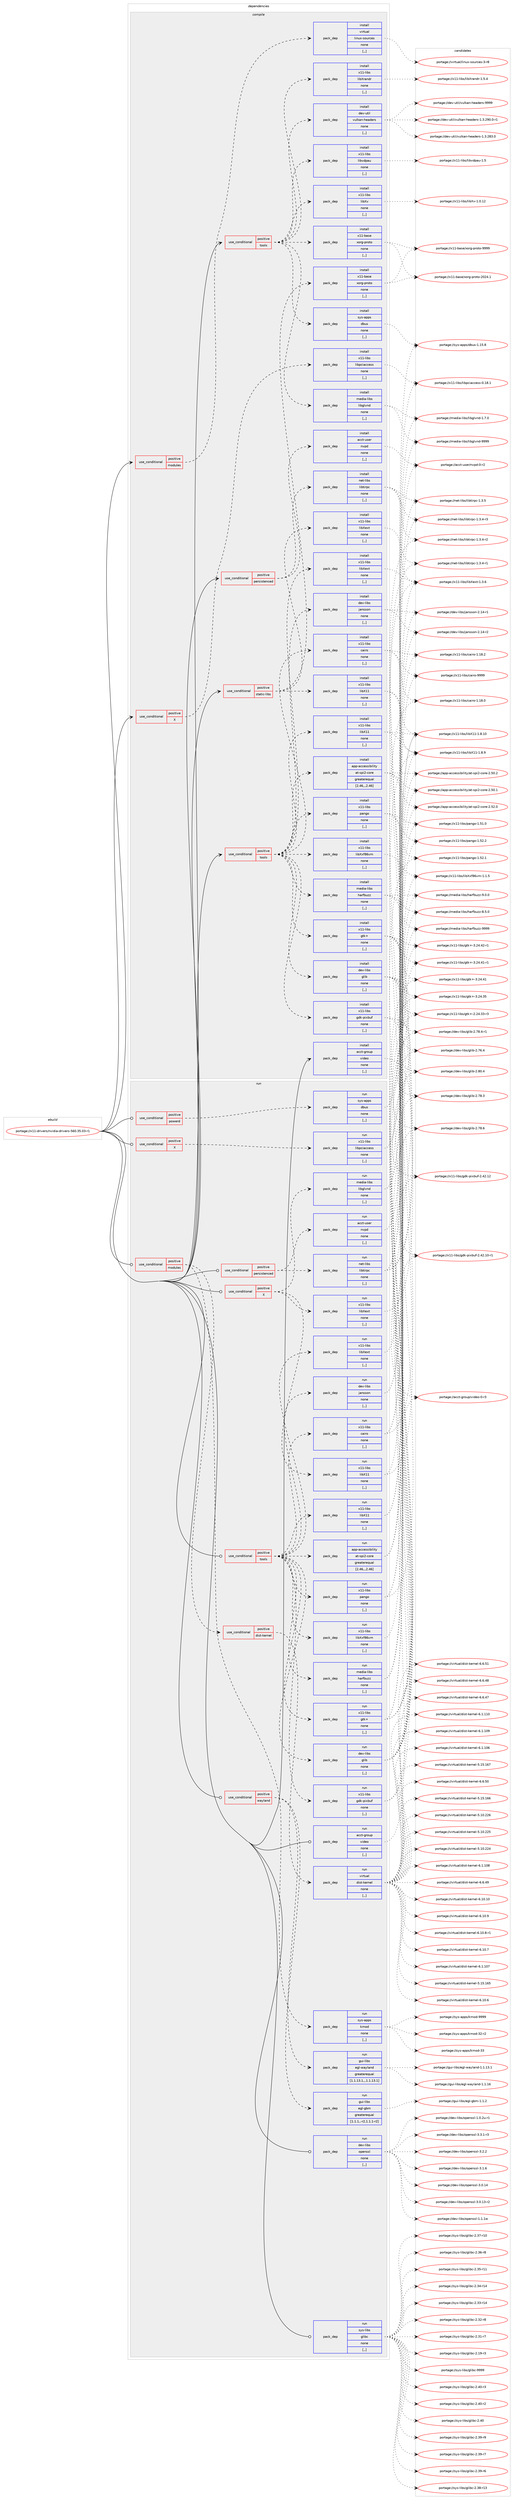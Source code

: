 digraph prolog {

# *************
# Graph options
# *************

newrank=true;
concentrate=true;
compound=true;
graph [rankdir=LR,fontname=Helvetica,fontsize=10,ranksep=1.5];#, ranksep=2.5, nodesep=0.2];
edge  [arrowhead=vee];
node  [fontname=Helvetica,fontsize=10];

# **********
# The ebuild
# **********

subgraph cluster_leftcol {
color=gray;
label=<<i>ebuild</i>>;
id [label="portage://x11-drivers/nvidia-drivers-560.35.03-r1", color=red, width=4, href="../x11-drivers/nvidia-drivers-560.35.03-r1.svg"];
}

# ****************
# The dependencies
# ****************

subgraph cluster_midcol {
color=gray;
label=<<i>dependencies</i>>;
subgraph cluster_compile {
fillcolor="#eeeeee";
style=filled;
label=<<i>compile</i>>;
subgraph cond255991 {
dependency968196 [label=<<TABLE BORDER="0" CELLBORDER="1" CELLSPACING="0" CELLPADDING="4"><TR><TD ROWSPAN="3" CELLPADDING="10">use_conditional</TD></TR><TR><TD>positive</TD></TR><TR><TD>X</TD></TR></TABLE>>, shape=none, color=red];
subgraph pack705086 {
dependency968197 [label=<<TABLE BORDER="0" CELLBORDER="1" CELLSPACING="0" CELLPADDING="4" WIDTH="220"><TR><TD ROWSPAN="6" CELLPADDING="30">pack_dep</TD></TR><TR><TD WIDTH="110">install</TD></TR><TR><TD>x11-libs</TD></TR><TR><TD>libpciaccess</TD></TR><TR><TD>none</TD></TR><TR><TD>[,,]</TD></TR></TABLE>>, shape=none, color=blue];
}
dependency968196:e -> dependency968197:w [weight=20,style="dashed",arrowhead="vee"];
}
id:e -> dependency968196:w [weight=20,style="solid",arrowhead="vee"];
subgraph cond255992 {
dependency968198 [label=<<TABLE BORDER="0" CELLBORDER="1" CELLSPACING="0" CELLPADDING="4"><TR><TD ROWSPAN="3" CELLPADDING="10">use_conditional</TD></TR><TR><TD>positive</TD></TR><TR><TD>modules</TD></TR></TABLE>>, shape=none, color=red];
subgraph pack705087 {
dependency968199 [label=<<TABLE BORDER="0" CELLBORDER="1" CELLSPACING="0" CELLPADDING="4" WIDTH="220"><TR><TD ROWSPAN="6" CELLPADDING="30">pack_dep</TD></TR><TR><TD WIDTH="110">install</TD></TR><TR><TD>virtual</TD></TR><TR><TD>linux-sources</TD></TR><TR><TD>none</TD></TR><TR><TD>[,,]</TD></TR></TABLE>>, shape=none, color=blue];
}
dependency968198:e -> dependency968199:w [weight=20,style="dashed",arrowhead="vee"];
}
id:e -> dependency968198:w [weight=20,style="solid",arrowhead="vee"];
subgraph cond255993 {
dependency968200 [label=<<TABLE BORDER="0" CELLBORDER="1" CELLSPACING="0" CELLPADDING="4"><TR><TD ROWSPAN="3" CELLPADDING="10">use_conditional</TD></TR><TR><TD>positive</TD></TR><TR><TD>persistenced</TD></TR></TABLE>>, shape=none, color=red];
subgraph pack705088 {
dependency968201 [label=<<TABLE BORDER="0" CELLBORDER="1" CELLSPACING="0" CELLPADDING="4" WIDTH="220"><TR><TD ROWSPAN="6" CELLPADDING="30">pack_dep</TD></TR><TR><TD WIDTH="110">install</TD></TR><TR><TD>acct-user</TD></TR><TR><TD>nvpd</TD></TR><TR><TD>none</TD></TR><TR><TD>[,,]</TD></TR></TABLE>>, shape=none, color=blue];
}
dependency968200:e -> dependency968201:w [weight=20,style="dashed",arrowhead="vee"];
subgraph pack705089 {
dependency968202 [label=<<TABLE BORDER="0" CELLBORDER="1" CELLSPACING="0" CELLPADDING="4" WIDTH="220"><TR><TD ROWSPAN="6" CELLPADDING="30">pack_dep</TD></TR><TR><TD WIDTH="110">install</TD></TR><TR><TD>net-libs</TD></TR><TR><TD>libtirpc</TD></TR><TR><TD>none</TD></TR><TR><TD>[,,]</TD></TR></TABLE>>, shape=none, color=blue];
}
dependency968200:e -> dependency968202:w [weight=20,style="dashed",arrowhead="vee"];
}
id:e -> dependency968200:w [weight=20,style="solid",arrowhead="vee"];
subgraph cond255994 {
dependency968203 [label=<<TABLE BORDER="0" CELLBORDER="1" CELLSPACING="0" CELLPADDING="4"><TR><TD ROWSPAN="3" CELLPADDING="10">use_conditional</TD></TR><TR><TD>positive</TD></TR><TR><TD>static-libs</TD></TR></TABLE>>, shape=none, color=red];
subgraph pack705090 {
dependency968204 [label=<<TABLE BORDER="0" CELLBORDER="1" CELLSPACING="0" CELLPADDING="4" WIDTH="220"><TR><TD ROWSPAN="6" CELLPADDING="30">pack_dep</TD></TR><TR><TD WIDTH="110">install</TD></TR><TR><TD>x11-base</TD></TR><TR><TD>xorg-proto</TD></TR><TR><TD>none</TD></TR><TR><TD>[,,]</TD></TR></TABLE>>, shape=none, color=blue];
}
dependency968203:e -> dependency968204:w [weight=20,style="dashed",arrowhead="vee"];
subgraph pack705091 {
dependency968205 [label=<<TABLE BORDER="0" CELLBORDER="1" CELLSPACING="0" CELLPADDING="4" WIDTH="220"><TR><TD ROWSPAN="6" CELLPADDING="30">pack_dep</TD></TR><TR><TD WIDTH="110">install</TD></TR><TR><TD>x11-libs</TD></TR><TR><TD>libX11</TD></TR><TR><TD>none</TD></TR><TR><TD>[,,]</TD></TR></TABLE>>, shape=none, color=blue];
}
dependency968203:e -> dependency968205:w [weight=20,style="dashed",arrowhead="vee"];
subgraph pack705092 {
dependency968206 [label=<<TABLE BORDER="0" CELLBORDER="1" CELLSPACING="0" CELLPADDING="4" WIDTH="220"><TR><TD ROWSPAN="6" CELLPADDING="30">pack_dep</TD></TR><TR><TD WIDTH="110">install</TD></TR><TR><TD>x11-libs</TD></TR><TR><TD>libXext</TD></TR><TR><TD>none</TD></TR><TR><TD>[,,]</TD></TR></TABLE>>, shape=none, color=blue];
}
dependency968203:e -> dependency968206:w [weight=20,style="dashed",arrowhead="vee"];
}
id:e -> dependency968203:w [weight=20,style="solid",arrowhead="vee"];
subgraph cond255995 {
dependency968207 [label=<<TABLE BORDER="0" CELLBORDER="1" CELLSPACING="0" CELLPADDING="4"><TR><TD ROWSPAN="3" CELLPADDING="10">use_conditional</TD></TR><TR><TD>positive</TD></TR><TR><TD>tools</TD></TR></TABLE>>, shape=none, color=red];
subgraph pack705093 {
dependency968208 [label=<<TABLE BORDER="0" CELLBORDER="1" CELLSPACING="0" CELLPADDING="4" WIDTH="220"><TR><TD ROWSPAN="6" CELLPADDING="30">pack_dep</TD></TR><TR><TD WIDTH="110">install</TD></TR><TR><TD>app-accessibility</TD></TR><TR><TD>at-spi2-core</TD></TR><TR><TD>greaterequal</TD></TR><TR><TD>[2.46,,,2.46]</TD></TR></TABLE>>, shape=none, color=blue];
}
dependency968207:e -> dependency968208:w [weight=20,style="dashed",arrowhead="vee"];
subgraph pack705094 {
dependency968209 [label=<<TABLE BORDER="0" CELLBORDER="1" CELLSPACING="0" CELLPADDING="4" WIDTH="220"><TR><TD ROWSPAN="6" CELLPADDING="30">pack_dep</TD></TR><TR><TD WIDTH="110">install</TD></TR><TR><TD>dev-libs</TD></TR><TR><TD>glib</TD></TR><TR><TD>none</TD></TR><TR><TD>[,,]</TD></TR></TABLE>>, shape=none, color=blue];
}
dependency968207:e -> dependency968209:w [weight=20,style="dashed",arrowhead="vee"];
subgraph pack705095 {
dependency968210 [label=<<TABLE BORDER="0" CELLBORDER="1" CELLSPACING="0" CELLPADDING="4" WIDTH="220"><TR><TD ROWSPAN="6" CELLPADDING="30">pack_dep</TD></TR><TR><TD WIDTH="110">install</TD></TR><TR><TD>dev-libs</TD></TR><TR><TD>jansson</TD></TR><TR><TD>none</TD></TR><TR><TD>[,,]</TD></TR></TABLE>>, shape=none, color=blue];
}
dependency968207:e -> dependency968210:w [weight=20,style="dashed",arrowhead="vee"];
subgraph pack705096 {
dependency968211 [label=<<TABLE BORDER="0" CELLBORDER="1" CELLSPACING="0" CELLPADDING="4" WIDTH="220"><TR><TD ROWSPAN="6" CELLPADDING="30">pack_dep</TD></TR><TR><TD WIDTH="110">install</TD></TR><TR><TD>media-libs</TD></TR><TR><TD>harfbuzz</TD></TR><TR><TD>none</TD></TR><TR><TD>[,,]</TD></TR></TABLE>>, shape=none, color=blue];
}
dependency968207:e -> dependency968211:w [weight=20,style="dashed",arrowhead="vee"];
subgraph pack705097 {
dependency968212 [label=<<TABLE BORDER="0" CELLBORDER="1" CELLSPACING="0" CELLPADDING="4" WIDTH="220"><TR><TD ROWSPAN="6" CELLPADDING="30">pack_dep</TD></TR><TR><TD WIDTH="110">install</TD></TR><TR><TD>x11-libs</TD></TR><TR><TD>cairo</TD></TR><TR><TD>none</TD></TR><TR><TD>[,,]</TD></TR></TABLE>>, shape=none, color=blue];
}
dependency968207:e -> dependency968212:w [weight=20,style="dashed",arrowhead="vee"];
subgraph pack705098 {
dependency968213 [label=<<TABLE BORDER="0" CELLBORDER="1" CELLSPACING="0" CELLPADDING="4" WIDTH="220"><TR><TD ROWSPAN="6" CELLPADDING="30">pack_dep</TD></TR><TR><TD WIDTH="110">install</TD></TR><TR><TD>x11-libs</TD></TR><TR><TD>gdk-pixbuf</TD></TR><TR><TD>none</TD></TR><TR><TD>[,,]</TD></TR></TABLE>>, shape=none, color=blue];
}
dependency968207:e -> dependency968213:w [weight=20,style="dashed",arrowhead="vee"];
subgraph pack705099 {
dependency968214 [label=<<TABLE BORDER="0" CELLBORDER="1" CELLSPACING="0" CELLPADDING="4" WIDTH="220"><TR><TD ROWSPAN="6" CELLPADDING="30">pack_dep</TD></TR><TR><TD WIDTH="110">install</TD></TR><TR><TD>x11-libs</TD></TR><TR><TD>gtk+</TD></TR><TR><TD>none</TD></TR><TR><TD>[,,]</TD></TR></TABLE>>, shape=none, color=blue];
}
dependency968207:e -> dependency968214:w [weight=20,style="dashed",arrowhead="vee"];
subgraph pack705100 {
dependency968215 [label=<<TABLE BORDER="0" CELLBORDER="1" CELLSPACING="0" CELLPADDING="4" WIDTH="220"><TR><TD ROWSPAN="6" CELLPADDING="30">pack_dep</TD></TR><TR><TD WIDTH="110">install</TD></TR><TR><TD>x11-libs</TD></TR><TR><TD>libX11</TD></TR><TR><TD>none</TD></TR><TR><TD>[,,]</TD></TR></TABLE>>, shape=none, color=blue];
}
dependency968207:e -> dependency968215:w [weight=20,style="dashed",arrowhead="vee"];
subgraph pack705101 {
dependency968216 [label=<<TABLE BORDER="0" CELLBORDER="1" CELLSPACING="0" CELLPADDING="4" WIDTH="220"><TR><TD ROWSPAN="6" CELLPADDING="30">pack_dep</TD></TR><TR><TD WIDTH="110">install</TD></TR><TR><TD>x11-libs</TD></TR><TR><TD>libXext</TD></TR><TR><TD>none</TD></TR><TR><TD>[,,]</TD></TR></TABLE>>, shape=none, color=blue];
}
dependency968207:e -> dependency968216:w [weight=20,style="dashed",arrowhead="vee"];
subgraph pack705102 {
dependency968217 [label=<<TABLE BORDER="0" CELLBORDER="1" CELLSPACING="0" CELLPADDING="4" WIDTH="220"><TR><TD ROWSPAN="6" CELLPADDING="30">pack_dep</TD></TR><TR><TD WIDTH="110">install</TD></TR><TR><TD>x11-libs</TD></TR><TR><TD>libXxf86vm</TD></TR><TR><TD>none</TD></TR><TR><TD>[,,]</TD></TR></TABLE>>, shape=none, color=blue];
}
dependency968207:e -> dependency968217:w [weight=20,style="dashed",arrowhead="vee"];
subgraph pack705103 {
dependency968218 [label=<<TABLE BORDER="0" CELLBORDER="1" CELLSPACING="0" CELLPADDING="4" WIDTH="220"><TR><TD ROWSPAN="6" CELLPADDING="30">pack_dep</TD></TR><TR><TD WIDTH="110">install</TD></TR><TR><TD>x11-libs</TD></TR><TR><TD>pango</TD></TR><TR><TD>none</TD></TR><TR><TD>[,,]</TD></TR></TABLE>>, shape=none, color=blue];
}
dependency968207:e -> dependency968218:w [weight=20,style="dashed",arrowhead="vee"];
}
id:e -> dependency968207:w [weight=20,style="solid",arrowhead="vee"];
subgraph cond255996 {
dependency968219 [label=<<TABLE BORDER="0" CELLBORDER="1" CELLSPACING="0" CELLPADDING="4"><TR><TD ROWSPAN="3" CELLPADDING="10">use_conditional</TD></TR><TR><TD>positive</TD></TR><TR><TD>tools</TD></TR></TABLE>>, shape=none, color=red];
subgraph pack705104 {
dependency968220 [label=<<TABLE BORDER="0" CELLBORDER="1" CELLSPACING="0" CELLPADDING="4" WIDTH="220"><TR><TD ROWSPAN="6" CELLPADDING="30">pack_dep</TD></TR><TR><TD WIDTH="110">install</TD></TR><TR><TD>dev-util</TD></TR><TR><TD>vulkan-headers</TD></TR><TR><TD>none</TD></TR><TR><TD>[,,]</TD></TR></TABLE>>, shape=none, color=blue];
}
dependency968219:e -> dependency968220:w [weight=20,style="dashed",arrowhead="vee"];
subgraph pack705105 {
dependency968221 [label=<<TABLE BORDER="0" CELLBORDER="1" CELLSPACING="0" CELLPADDING="4" WIDTH="220"><TR><TD ROWSPAN="6" CELLPADDING="30">pack_dep</TD></TR><TR><TD WIDTH="110">install</TD></TR><TR><TD>media-libs</TD></TR><TR><TD>libglvnd</TD></TR><TR><TD>none</TD></TR><TR><TD>[,,]</TD></TR></TABLE>>, shape=none, color=blue];
}
dependency968219:e -> dependency968221:w [weight=20,style="dashed",arrowhead="vee"];
subgraph pack705106 {
dependency968222 [label=<<TABLE BORDER="0" CELLBORDER="1" CELLSPACING="0" CELLPADDING="4" WIDTH="220"><TR><TD ROWSPAN="6" CELLPADDING="30">pack_dep</TD></TR><TR><TD WIDTH="110">install</TD></TR><TR><TD>sys-apps</TD></TR><TR><TD>dbus</TD></TR><TR><TD>none</TD></TR><TR><TD>[,,]</TD></TR></TABLE>>, shape=none, color=blue];
}
dependency968219:e -> dependency968222:w [weight=20,style="dashed",arrowhead="vee"];
subgraph pack705107 {
dependency968223 [label=<<TABLE BORDER="0" CELLBORDER="1" CELLSPACING="0" CELLPADDING="4" WIDTH="220"><TR><TD ROWSPAN="6" CELLPADDING="30">pack_dep</TD></TR><TR><TD WIDTH="110">install</TD></TR><TR><TD>x11-base</TD></TR><TR><TD>xorg-proto</TD></TR><TR><TD>none</TD></TR><TR><TD>[,,]</TD></TR></TABLE>>, shape=none, color=blue];
}
dependency968219:e -> dependency968223:w [weight=20,style="dashed",arrowhead="vee"];
subgraph pack705108 {
dependency968224 [label=<<TABLE BORDER="0" CELLBORDER="1" CELLSPACING="0" CELLPADDING="4" WIDTH="220"><TR><TD ROWSPAN="6" CELLPADDING="30">pack_dep</TD></TR><TR><TD WIDTH="110">install</TD></TR><TR><TD>x11-libs</TD></TR><TR><TD>libXrandr</TD></TR><TR><TD>none</TD></TR><TR><TD>[,,]</TD></TR></TABLE>>, shape=none, color=blue];
}
dependency968219:e -> dependency968224:w [weight=20,style="dashed",arrowhead="vee"];
subgraph pack705109 {
dependency968225 [label=<<TABLE BORDER="0" CELLBORDER="1" CELLSPACING="0" CELLPADDING="4" WIDTH="220"><TR><TD ROWSPAN="6" CELLPADDING="30">pack_dep</TD></TR><TR><TD WIDTH="110">install</TD></TR><TR><TD>x11-libs</TD></TR><TR><TD>libXv</TD></TR><TR><TD>none</TD></TR><TR><TD>[,,]</TD></TR></TABLE>>, shape=none, color=blue];
}
dependency968219:e -> dependency968225:w [weight=20,style="dashed",arrowhead="vee"];
subgraph pack705110 {
dependency968226 [label=<<TABLE BORDER="0" CELLBORDER="1" CELLSPACING="0" CELLPADDING="4" WIDTH="220"><TR><TD ROWSPAN="6" CELLPADDING="30">pack_dep</TD></TR><TR><TD WIDTH="110">install</TD></TR><TR><TD>x11-libs</TD></TR><TR><TD>libvdpau</TD></TR><TR><TD>none</TD></TR><TR><TD>[,,]</TD></TR></TABLE>>, shape=none, color=blue];
}
dependency968219:e -> dependency968226:w [weight=20,style="dashed",arrowhead="vee"];
}
id:e -> dependency968219:w [weight=20,style="solid",arrowhead="vee"];
subgraph pack705111 {
dependency968227 [label=<<TABLE BORDER="0" CELLBORDER="1" CELLSPACING="0" CELLPADDING="4" WIDTH="220"><TR><TD ROWSPAN="6" CELLPADDING="30">pack_dep</TD></TR><TR><TD WIDTH="110">install</TD></TR><TR><TD>acct-group</TD></TR><TR><TD>video</TD></TR><TR><TD>none</TD></TR><TR><TD>[,,]</TD></TR></TABLE>>, shape=none, color=blue];
}
id:e -> dependency968227:w [weight=20,style="solid",arrowhead="vee"];
}
subgraph cluster_compileandrun {
fillcolor="#eeeeee";
style=filled;
label=<<i>compile and run</i>>;
}
subgraph cluster_run {
fillcolor="#eeeeee";
style=filled;
label=<<i>run</i>>;
subgraph cond255997 {
dependency968228 [label=<<TABLE BORDER="0" CELLBORDER="1" CELLSPACING="0" CELLPADDING="4"><TR><TD ROWSPAN="3" CELLPADDING="10">use_conditional</TD></TR><TR><TD>positive</TD></TR><TR><TD>X</TD></TR></TABLE>>, shape=none, color=red];
subgraph pack705112 {
dependency968229 [label=<<TABLE BORDER="0" CELLBORDER="1" CELLSPACING="0" CELLPADDING="4" WIDTH="220"><TR><TD ROWSPAN="6" CELLPADDING="30">pack_dep</TD></TR><TR><TD WIDTH="110">run</TD></TR><TR><TD>media-libs</TD></TR><TR><TD>libglvnd</TD></TR><TR><TD>none</TD></TR><TR><TD>[,,]</TD></TR></TABLE>>, shape=none, color=blue];
}
dependency968228:e -> dependency968229:w [weight=20,style="dashed",arrowhead="vee"];
subgraph pack705113 {
dependency968230 [label=<<TABLE BORDER="0" CELLBORDER="1" CELLSPACING="0" CELLPADDING="4" WIDTH="220"><TR><TD ROWSPAN="6" CELLPADDING="30">pack_dep</TD></TR><TR><TD WIDTH="110">run</TD></TR><TR><TD>x11-libs</TD></TR><TR><TD>libX11</TD></TR><TR><TD>none</TD></TR><TR><TD>[,,]</TD></TR></TABLE>>, shape=none, color=blue];
}
dependency968228:e -> dependency968230:w [weight=20,style="dashed",arrowhead="vee"];
subgraph pack705114 {
dependency968231 [label=<<TABLE BORDER="0" CELLBORDER="1" CELLSPACING="0" CELLPADDING="4" WIDTH="220"><TR><TD ROWSPAN="6" CELLPADDING="30">pack_dep</TD></TR><TR><TD WIDTH="110">run</TD></TR><TR><TD>x11-libs</TD></TR><TR><TD>libXext</TD></TR><TR><TD>none</TD></TR><TR><TD>[,,]</TD></TR></TABLE>>, shape=none, color=blue];
}
dependency968228:e -> dependency968231:w [weight=20,style="dashed",arrowhead="vee"];
}
id:e -> dependency968228:w [weight=20,style="solid",arrowhead="odot"];
subgraph cond255998 {
dependency968232 [label=<<TABLE BORDER="0" CELLBORDER="1" CELLSPACING="0" CELLPADDING="4"><TR><TD ROWSPAN="3" CELLPADDING="10">use_conditional</TD></TR><TR><TD>positive</TD></TR><TR><TD>X</TD></TR></TABLE>>, shape=none, color=red];
subgraph pack705115 {
dependency968233 [label=<<TABLE BORDER="0" CELLBORDER="1" CELLSPACING="0" CELLPADDING="4" WIDTH="220"><TR><TD ROWSPAN="6" CELLPADDING="30">pack_dep</TD></TR><TR><TD WIDTH="110">run</TD></TR><TR><TD>x11-libs</TD></TR><TR><TD>libpciaccess</TD></TR><TR><TD>none</TD></TR><TR><TD>[,,]</TD></TR></TABLE>>, shape=none, color=blue];
}
dependency968232:e -> dependency968233:w [weight=20,style="dashed",arrowhead="vee"];
}
id:e -> dependency968232:w [weight=20,style="solid",arrowhead="odot"];
subgraph cond255999 {
dependency968234 [label=<<TABLE BORDER="0" CELLBORDER="1" CELLSPACING="0" CELLPADDING="4"><TR><TD ROWSPAN="3" CELLPADDING="10">use_conditional</TD></TR><TR><TD>positive</TD></TR><TR><TD>modules</TD></TR></TABLE>>, shape=none, color=red];
subgraph pack705116 {
dependency968235 [label=<<TABLE BORDER="0" CELLBORDER="1" CELLSPACING="0" CELLPADDING="4" WIDTH="220"><TR><TD ROWSPAN="6" CELLPADDING="30">pack_dep</TD></TR><TR><TD WIDTH="110">run</TD></TR><TR><TD>sys-apps</TD></TR><TR><TD>kmod</TD></TR><TR><TD>none</TD></TR><TR><TD>[,,]</TD></TR></TABLE>>, shape=none, color=blue];
}
dependency968234:e -> dependency968235:w [weight=20,style="dashed",arrowhead="vee"];
subgraph cond256000 {
dependency968236 [label=<<TABLE BORDER="0" CELLBORDER="1" CELLSPACING="0" CELLPADDING="4"><TR><TD ROWSPAN="3" CELLPADDING="10">use_conditional</TD></TR><TR><TD>positive</TD></TR><TR><TD>dist-kernel</TD></TR></TABLE>>, shape=none, color=red];
subgraph pack705117 {
dependency968237 [label=<<TABLE BORDER="0" CELLBORDER="1" CELLSPACING="0" CELLPADDING="4" WIDTH="220"><TR><TD ROWSPAN="6" CELLPADDING="30">pack_dep</TD></TR><TR><TD WIDTH="110">run</TD></TR><TR><TD>virtual</TD></TR><TR><TD>dist-kernel</TD></TR><TR><TD>none</TD></TR><TR><TD>[,,]</TD></TR></TABLE>>, shape=none, color=blue];
}
dependency968236:e -> dependency968237:w [weight=20,style="dashed",arrowhead="vee"];
}
dependency968234:e -> dependency968236:w [weight=20,style="dashed",arrowhead="vee"];
}
id:e -> dependency968234:w [weight=20,style="solid",arrowhead="odot"];
subgraph cond256001 {
dependency968238 [label=<<TABLE BORDER="0" CELLBORDER="1" CELLSPACING="0" CELLPADDING="4"><TR><TD ROWSPAN="3" CELLPADDING="10">use_conditional</TD></TR><TR><TD>positive</TD></TR><TR><TD>persistenced</TD></TR></TABLE>>, shape=none, color=red];
subgraph pack705118 {
dependency968239 [label=<<TABLE BORDER="0" CELLBORDER="1" CELLSPACING="0" CELLPADDING="4" WIDTH="220"><TR><TD ROWSPAN="6" CELLPADDING="30">pack_dep</TD></TR><TR><TD WIDTH="110">run</TD></TR><TR><TD>acct-user</TD></TR><TR><TD>nvpd</TD></TR><TR><TD>none</TD></TR><TR><TD>[,,]</TD></TR></TABLE>>, shape=none, color=blue];
}
dependency968238:e -> dependency968239:w [weight=20,style="dashed",arrowhead="vee"];
subgraph pack705119 {
dependency968240 [label=<<TABLE BORDER="0" CELLBORDER="1" CELLSPACING="0" CELLPADDING="4" WIDTH="220"><TR><TD ROWSPAN="6" CELLPADDING="30">pack_dep</TD></TR><TR><TD WIDTH="110">run</TD></TR><TR><TD>net-libs</TD></TR><TR><TD>libtirpc</TD></TR><TR><TD>none</TD></TR><TR><TD>[,,]</TD></TR></TABLE>>, shape=none, color=blue];
}
dependency968238:e -> dependency968240:w [weight=20,style="dashed",arrowhead="vee"];
}
id:e -> dependency968238:w [weight=20,style="solid",arrowhead="odot"];
subgraph cond256002 {
dependency968241 [label=<<TABLE BORDER="0" CELLBORDER="1" CELLSPACING="0" CELLPADDING="4"><TR><TD ROWSPAN="3" CELLPADDING="10">use_conditional</TD></TR><TR><TD>positive</TD></TR><TR><TD>powerd</TD></TR></TABLE>>, shape=none, color=red];
subgraph pack705120 {
dependency968242 [label=<<TABLE BORDER="0" CELLBORDER="1" CELLSPACING="0" CELLPADDING="4" WIDTH="220"><TR><TD ROWSPAN="6" CELLPADDING="30">pack_dep</TD></TR><TR><TD WIDTH="110">run</TD></TR><TR><TD>sys-apps</TD></TR><TR><TD>dbus</TD></TR><TR><TD>none</TD></TR><TR><TD>[,,]</TD></TR></TABLE>>, shape=none, color=blue];
}
dependency968241:e -> dependency968242:w [weight=20,style="dashed",arrowhead="vee"];
}
id:e -> dependency968241:w [weight=20,style="solid",arrowhead="odot"];
subgraph cond256003 {
dependency968243 [label=<<TABLE BORDER="0" CELLBORDER="1" CELLSPACING="0" CELLPADDING="4"><TR><TD ROWSPAN="3" CELLPADDING="10">use_conditional</TD></TR><TR><TD>positive</TD></TR><TR><TD>tools</TD></TR></TABLE>>, shape=none, color=red];
subgraph pack705121 {
dependency968244 [label=<<TABLE BORDER="0" CELLBORDER="1" CELLSPACING="0" CELLPADDING="4" WIDTH="220"><TR><TD ROWSPAN="6" CELLPADDING="30">pack_dep</TD></TR><TR><TD WIDTH="110">run</TD></TR><TR><TD>app-accessibility</TD></TR><TR><TD>at-spi2-core</TD></TR><TR><TD>greaterequal</TD></TR><TR><TD>[2.46,,,2.46]</TD></TR></TABLE>>, shape=none, color=blue];
}
dependency968243:e -> dependency968244:w [weight=20,style="dashed",arrowhead="vee"];
subgraph pack705122 {
dependency968245 [label=<<TABLE BORDER="0" CELLBORDER="1" CELLSPACING="0" CELLPADDING="4" WIDTH="220"><TR><TD ROWSPAN="6" CELLPADDING="30">pack_dep</TD></TR><TR><TD WIDTH="110">run</TD></TR><TR><TD>dev-libs</TD></TR><TR><TD>glib</TD></TR><TR><TD>none</TD></TR><TR><TD>[,,]</TD></TR></TABLE>>, shape=none, color=blue];
}
dependency968243:e -> dependency968245:w [weight=20,style="dashed",arrowhead="vee"];
subgraph pack705123 {
dependency968246 [label=<<TABLE BORDER="0" CELLBORDER="1" CELLSPACING="0" CELLPADDING="4" WIDTH="220"><TR><TD ROWSPAN="6" CELLPADDING="30">pack_dep</TD></TR><TR><TD WIDTH="110">run</TD></TR><TR><TD>dev-libs</TD></TR><TR><TD>jansson</TD></TR><TR><TD>none</TD></TR><TR><TD>[,,]</TD></TR></TABLE>>, shape=none, color=blue];
}
dependency968243:e -> dependency968246:w [weight=20,style="dashed",arrowhead="vee"];
subgraph pack705124 {
dependency968247 [label=<<TABLE BORDER="0" CELLBORDER="1" CELLSPACING="0" CELLPADDING="4" WIDTH="220"><TR><TD ROWSPAN="6" CELLPADDING="30">pack_dep</TD></TR><TR><TD WIDTH="110">run</TD></TR><TR><TD>media-libs</TD></TR><TR><TD>harfbuzz</TD></TR><TR><TD>none</TD></TR><TR><TD>[,,]</TD></TR></TABLE>>, shape=none, color=blue];
}
dependency968243:e -> dependency968247:w [weight=20,style="dashed",arrowhead="vee"];
subgraph pack705125 {
dependency968248 [label=<<TABLE BORDER="0" CELLBORDER="1" CELLSPACING="0" CELLPADDING="4" WIDTH="220"><TR><TD ROWSPAN="6" CELLPADDING="30">pack_dep</TD></TR><TR><TD WIDTH="110">run</TD></TR><TR><TD>x11-libs</TD></TR><TR><TD>cairo</TD></TR><TR><TD>none</TD></TR><TR><TD>[,,]</TD></TR></TABLE>>, shape=none, color=blue];
}
dependency968243:e -> dependency968248:w [weight=20,style="dashed",arrowhead="vee"];
subgraph pack705126 {
dependency968249 [label=<<TABLE BORDER="0" CELLBORDER="1" CELLSPACING="0" CELLPADDING="4" WIDTH="220"><TR><TD ROWSPAN="6" CELLPADDING="30">pack_dep</TD></TR><TR><TD WIDTH="110">run</TD></TR><TR><TD>x11-libs</TD></TR><TR><TD>gdk-pixbuf</TD></TR><TR><TD>none</TD></TR><TR><TD>[,,]</TD></TR></TABLE>>, shape=none, color=blue];
}
dependency968243:e -> dependency968249:w [weight=20,style="dashed",arrowhead="vee"];
subgraph pack705127 {
dependency968250 [label=<<TABLE BORDER="0" CELLBORDER="1" CELLSPACING="0" CELLPADDING="4" WIDTH="220"><TR><TD ROWSPAN="6" CELLPADDING="30">pack_dep</TD></TR><TR><TD WIDTH="110">run</TD></TR><TR><TD>x11-libs</TD></TR><TR><TD>gtk+</TD></TR><TR><TD>none</TD></TR><TR><TD>[,,]</TD></TR></TABLE>>, shape=none, color=blue];
}
dependency968243:e -> dependency968250:w [weight=20,style="dashed",arrowhead="vee"];
subgraph pack705128 {
dependency968251 [label=<<TABLE BORDER="0" CELLBORDER="1" CELLSPACING="0" CELLPADDING="4" WIDTH="220"><TR><TD ROWSPAN="6" CELLPADDING="30">pack_dep</TD></TR><TR><TD WIDTH="110">run</TD></TR><TR><TD>x11-libs</TD></TR><TR><TD>libX11</TD></TR><TR><TD>none</TD></TR><TR><TD>[,,]</TD></TR></TABLE>>, shape=none, color=blue];
}
dependency968243:e -> dependency968251:w [weight=20,style="dashed",arrowhead="vee"];
subgraph pack705129 {
dependency968252 [label=<<TABLE BORDER="0" CELLBORDER="1" CELLSPACING="0" CELLPADDING="4" WIDTH="220"><TR><TD ROWSPAN="6" CELLPADDING="30">pack_dep</TD></TR><TR><TD WIDTH="110">run</TD></TR><TR><TD>x11-libs</TD></TR><TR><TD>libXext</TD></TR><TR><TD>none</TD></TR><TR><TD>[,,]</TD></TR></TABLE>>, shape=none, color=blue];
}
dependency968243:e -> dependency968252:w [weight=20,style="dashed",arrowhead="vee"];
subgraph pack705130 {
dependency968253 [label=<<TABLE BORDER="0" CELLBORDER="1" CELLSPACING="0" CELLPADDING="4" WIDTH="220"><TR><TD ROWSPAN="6" CELLPADDING="30">pack_dep</TD></TR><TR><TD WIDTH="110">run</TD></TR><TR><TD>x11-libs</TD></TR><TR><TD>libXxf86vm</TD></TR><TR><TD>none</TD></TR><TR><TD>[,,]</TD></TR></TABLE>>, shape=none, color=blue];
}
dependency968243:e -> dependency968253:w [weight=20,style="dashed",arrowhead="vee"];
subgraph pack705131 {
dependency968254 [label=<<TABLE BORDER="0" CELLBORDER="1" CELLSPACING="0" CELLPADDING="4" WIDTH="220"><TR><TD ROWSPAN="6" CELLPADDING="30">pack_dep</TD></TR><TR><TD WIDTH="110">run</TD></TR><TR><TD>x11-libs</TD></TR><TR><TD>pango</TD></TR><TR><TD>none</TD></TR><TR><TD>[,,]</TD></TR></TABLE>>, shape=none, color=blue];
}
dependency968243:e -> dependency968254:w [weight=20,style="dashed",arrowhead="vee"];
}
id:e -> dependency968243:w [weight=20,style="solid",arrowhead="odot"];
subgraph cond256004 {
dependency968255 [label=<<TABLE BORDER="0" CELLBORDER="1" CELLSPACING="0" CELLPADDING="4"><TR><TD ROWSPAN="3" CELLPADDING="10">use_conditional</TD></TR><TR><TD>positive</TD></TR><TR><TD>wayland</TD></TR></TABLE>>, shape=none, color=red];
subgraph pack705132 {
dependency968256 [label=<<TABLE BORDER="0" CELLBORDER="1" CELLSPACING="0" CELLPADDING="4" WIDTH="220"><TR><TD ROWSPAN="6" CELLPADDING="30">pack_dep</TD></TR><TR><TD WIDTH="110">run</TD></TR><TR><TD>gui-libs</TD></TR><TR><TD>egl-gbm</TD></TR><TR><TD>greaterequal</TD></TR><TR><TD>[1.1.1,,-r2,1.1.1-r2]</TD></TR></TABLE>>, shape=none, color=blue];
}
dependency968255:e -> dependency968256:w [weight=20,style="dashed",arrowhead="vee"];
subgraph pack705133 {
dependency968257 [label=<<TABLE BORDER="0" CELLBORDER="1" CELLSPACING="0" CELLPADDING="4" WIDTH="220"><TR><TD ROWSPAN="6" CELLPADDING="30">pack_dep</TD></TR><TR><TD WIDTH="110">run</TD></TR><TR><TD>gui-libs</TD></TR><TR><TD>egl-wayland</TD></TR><TR><TD>greaterequal</TD></TR><TR><TD>[1.1.13.1,,,1.1.13.1]</TD></TR></TABLE>>, shape=none, color=blue];
}
dependency968255:e -> dependency968257:w [weight=20,style="dashed",arrowhead="vee"];
}
id:e -> dependency968255:w [weight=20,style="solid",arrowhead="odot"];
subgraph pack705134 {
dependency968258 [label=<<TABLE BORDER="0" CELLBORDER="1" CELLSPACING="0" CELLPADDING="4" WIDTH="220"><TR><TD ROWSPAN="6" CELLPADDING="30">pack_dep</TD></TR><TR><TD WIDTH="110">run</TD></TR><TR><TD>acct-group</TD></TR><TR><TD>video</TD></TR><TR><TD>none</TD></TR><TR><TD>[,,]</TD></TR></TABLE>>, shape=none, color=blue];
}
id:e -> dependency968258:w [weight=20,style="solid",arrowhead="odot"];
subgraph pack705135 {
dependency968259 [label=<<TABLE BORDER="0" CELLBORDER="1" CELLSPACING="0" CELLPADDING="4" WIDTH="220"><TR><TD ROWSPAN="6" CELLPADDING="30">pack_dep</TD></TR><TR><TD WIDTH="110">run</TD></TR><TR><TD>dev-libs</TD></TR><TR><TD>openssl</TD></TR><TR><TD>none</TD></TR><TR><TD>[,,]</TD></TR></TABLE>>, shape=none, color=blue];
}
id:e -> dependency968259:w [weight=20,style="solid",arrowhead="odot"];
subgraph pack705136 {
dependency968260 [label=<<TABLE BORDER="0" CELLBORDER="1" CELLSPACING="0" CELLPADDING="4" WIDTH="220"><TR><TD ROWSPAN="6" CELLPADDING="30">pack_dep</TD></TR><TR><TD WIDTH="110">run</TD></TR><TR><TD>sys-libs</TD></TR><TR><TD>glibc</TD></TR><TR><TD>none</TD></TR><TR><TD>[,,]</TD></TR></TABLE>>, shape=none, color=blue];
}
id:e -> dependency968260:w [weight=20,style="solid",arrowhead="odot"];
}
}

# **************
# The candidates
# **************

subgraph cluster_choices {
rank=same;
color=gray;
label=<<i>candidates</i>>;

subgraph choice705086 {
color=black;
nodesep=1;
choice1204949451081059811547108105981129910597999910111511545484649564649 [label="portage://x11-libs/libpciaccess-0.18.1", color=red, width=4,href="../x11-libs/libpciaccess-0.18.1.svg"];
dependency968197:e -> choice1204949451081059811547108105981129910597999910111511545484649564649:w [style=dotted,weight="100"];
}
subgraph choice705087 {
color=black;
nodesep=1;
choice1181051141161179710847108105110117120451151111171149910111545514511456 [label="portage://virtual/linux-sources-3-r8", color=red, width=4,href="../virtual/linux-sources-3-r8.svg"];
dependency968199:e -> choice1181051141161179710847108105110117120451151111171149910111545514511456:w [style=dotted,weight="100"];
}
subgraph choice705088 {
color=black;
nodesep=1;
choice979999116451171151011144711011811210045484511450 [label="portage://acct-user/nvpd-0-r2", color=red, width=4,href="../acct-user/nvpd-0-r2.svg"];
dependency968201:e -> choice979999116451171151011144711011811210045484511450:w [style=dotted,weight="100"];
}
subgraph choice705089 {
color=black;
nodesep=1;
choice1101011164510810598115471081059811610511411299454946514653 [label="portage://net-libs/libtirpc-1.3.5", color=red, width=4,href="../net-libs/libtirpc-1.3.5.svg"];
choice11010111645108105981154710810598116105114112994549465146524511451 [label="portage://net-libs/libtirpc-1.3.4-r3", color=red, width=4,href="../net-libs/libtirpc-1.3.4-r3.svg"];
choice11010111645108105981154710810598116105114112994549465146524511450 [label="portage://net-libs/libtirpc-1.3.4-r2", color=red, width=4,href="../net-libs/libtirpc-1.3.4-r2.svg"];
choice11010111645108105981154710810598116105114112994549465146524511449 [label="portage://net-libs/libtirpc-1.3.4-r1", color=red, width=4,href="../net-libs/libtirpc-1.3.4-r1.svg"];
dependency968202:e -> choice1101011164510810598115471081059811610511411299454946514653:w [style=dotted,weight="100"];
dependency968202:e -> choice11010111645108105981154710810598116105114112994549465146524511451:w [style=dotted,weight="100"];
dependency968202:e -> choice11010111645108105981154710810598116105114112994549465146524511450:w [style=dotted,weight="100"];
dependency968202:e -> choice11010111645108105981154710810598116105114112994549465146524511449:w [style=dotted,weight="100"];
}
subgraph choice705090 {
color=black;
nodesep=1;
choice120494945989711510147120111114103451121141111161114557575757 [label="portage://x11-base/xorg-proto-9999", color=red, width=4,href="../x11-base/xorg-proto-9999.svg"];
choice1204949459897115101471201111141034511211411111611145504850524649 [label="portage://x11-base/xorg-proto-2024.1", color=red, width=4,href="../x11-base/xorg-proto-2024.1.svg"];
dependency968204:e -> choice120494945989711510147120111114103451121141111161114557575757:w [style=dotted,weight="100"];
dependency968204:e -> choice1204949459897115101471201111141034511211411111611145504850524649:w [style=dotted,weight="100"];
}
subgraph choice705091 {
color=black;
nodesep=1;
choice12049494510810598115471081059888494945494656464948 [label="portage://x11-libs/libX11-1.8.10", color=red, width=4,href="../x11-libs/libX11-1.8.10.svg"];
choice120494945108105981154710810598884949454946564657 [label="portage://x11-libs/libX11-1.8.9", color=red, width=4,href="../x11-libs/libX11-1.8.9.svg"];
dependency968205:e -> choice12049494510810598115471081059888494945494656464948:w [style=dotted,weight="100"];
dependency968205:e -> choice120494945108105981154710810598884949454946564657:w [style=dotted,weight="100"];
}
subgraph choice705092 {
color=black;
nodesep=1;
choice12049494510810598115471081059888101120116454946514654 [label="portage://x11-libs/libXext-1.3.6", color=red, width=4,href="../x11-libs/libXext-1.3.6.svg"];
dependency968206:e -> choice12049494510810598115471081059888101120116454946514654:w [style=dotted,weight="100"];
}
subgraph choice705093 {
color=black;
nodesep=1;
choice97112112459799991011151151059810510810511612147971164511511210550459911111410145504653504648 [label="portage://app-accessibility/at-spi2-core-2.52.0", color=red, width=4,href="../app-accessibility/at-spi2-core-2.52.0.svg"];
choice97112112459799991011151151059810510810511612147971164511511210550459911111410145504653484650 [label="portage://app-accessibility/at-spi2-core-2.50.2", color=red, width=4,href="../app-accessibility/at-spi2-core-2.50.2.svg"];
choice97112112459799991011151151059810510810511612147971164511511210550459911111410145504653484649 [label="portage://app-accessibility/at-spi2-core-2.50.1", color=red, width=4,href="../app-accessibility/at-spi2-core-2.50.1.svg"];
dependency968208:e -> choice97112112459799991011151151059810510810511612147971164511511210550459911111410145504653504648:w [style=dotted,weight="100"];
dependency968208:e -> choice97112112459799991011151151059810510810511612147971164511511210550459911111410145504653484650:w [style=dotted,weight="100"];
dependency968208:e -> choice97112112459799991011151151059810510810511612147971164511511210550459911111410145504653484649:w [style=dotted,weight="100"];
}
subgraph choice705094 {
color=black;
nodesep=1;
choice1001011184510810598115471031081059845504656484652 [label="portage://dev-libs/glib-2.80.4", color=red, width=4,href="../dev-libs/glib-2.80.4.svg"];
choice1001011184510810598115471031081059845504655564654 [label="portage://dev-libs/glib-2.78.6", color=red, width=4,href="../dev-libs/glib-2.78.6.svg"];
choice10010111845108105981154710310810598455046555646524511449 [label="portage://dev-libs/glib-2.78.4-r1", color=red, width=4,href="../dev-libs/glib-2.78.4-r1.svg"];
choice1001011184510810598115471031081059845504655564651 [label="portage://dev-libs/glib-2.78.3", color=red, width=4,href="../dev-libs/glib-2.78.3.svg"];
choice1001011184510810598115471031081059845504655544652 [label="portage://dev-libs/glib-2.76.4", color=red, width=4,href="../dev-libs/glib-2.76.4.svg"];
dependency968209:e -> choice1001011184510810598115471031081059845504656484652:w [style=dotted,weight="100"];
dependency968209:e -> choice1001011184510810598115471031081059845504655564654:w [style=dotted,weight="100"];
dependency968209:e -> choice10010111845108105981154710310810598455046555646524511449:w [style=dotted,weight="100"];
dependency968209:e -> choice1001011184510810598115471031081059845504655564651:w [style=dotted,weight="100"];
dependency968209:e -> choice1001011184510810598115471031081059845504655544652:w [style=dotted,weight="100"];
}
subgraph choice705095 {
color=black;
nodesep=1;
choice1001011184510810598115471069711011511511111045504649524511450 [label="portage://dev-libs/jansson-2.14-r2", color=red, width=4,href="../dev-libs/jansson-2.14-r2.svg"];
choice1001011184510810598115471069711011511511111045504649524511449 [label="portage://dev-libs/jansson-2.14-r1", color=red, width=4,href="../dev-libs/jansson-2.14-r1.svg"];
dependency968210:e -> choice1001011184510810598115471069711011511511111045504649524511450:w [style=dotted,weight="100"];
dependency968210:e -> choice1001011184510810598115471069711011511511111045504649524511449:w [style=dotted,weight="100"];
}
subgraph choice705096 {
color=black;
nodesep=1;
choice1091011001059745108105981154710497114102981171221224557575757 [label="portage://media-libs/harfbuzz-9999", color=red, width=4,href="../media-libs/harfbuzz-9999.svg"];
choice109101100105974510810598115471049711410298117122122455746484648 [label="portage://media-libs/harfbuzz-9.0.0", color=red, width=4,href="../media-libs/harfbuzz-9.0.0.svg"];
choice109101100105974510810598115471049711410298117122122455646534648 [label="portage://media-libs/harfbuzz-8.5.0", color=red, width=4,href="../media-libs/harfbuzz-8.5.0.svg"];
dependency968211:e -> choice1091011001059745108105981154710497114102981171221224557575757:w [style=dotted,weight="100"];
dependency968211:e -> choice109101100105974510810598115471049711410298117122122455746484648:w [style=dotted,weight="100"];
dependency968211:e -> choice109101100105974510810598115471049711410298117122122455646534648:w [style=dotted,weight="100"];
}
subgraph choice705097 {
color=black;
nodesep=1;
choice120494945108105981154799971051141114557575757 [label="portage://x11-libs/cairo-9999", color=red, width=4,href="../x11-libs/cairo-9999.svg"];
choice1204949451081059811547999710511411145494649564650 [label="portage://x11-libs/cairo-1.18.2", color=red, width=4,href="../x11-libs/cairo-1.18.2.svg"];
choice1204949451081059811547999710511411145494649564648 [label="portage://x11-libs/cairo-1.18.0", color=red, width=4,href="../x11-libs/cairo-1.18.0.svg"];
dependency968212:e -> choice120494945108105981154799971051141114557575757:w [style=dotted,weight="100"];
dependency968212:e -> choice1204949451081059811547999710511411145494649564650:w [style=dotted,weight="100"];
dependency968212:e -> choice1204949451081059811547999710511411145494649564648:w [style=dotted,weight="100"];
}
subgraph choice705098 {
color=black;
nodesep=1;
choice120494945108105981154710310010745112105120981171024550465250464950 [label="portage://x11-libs/gdk-pixbuf-2.42.12", color=red, width=4,href="../x11-libs/gdk-pixbuf-2.42.12.svg"];
choice1204949451081059811547103100107451121051209811710245504652504649484511449 [label="portage://x11-libs/gdk-pixbuf-2.42.10-r1", color=red, width=4,href="../x11-libs/gdk-pixbuf-2.42.10-r1.svg"];
dependency968213:e -> choice120494945108105981154710310010745112105120981171024550465250464950:w [style=dotted,weight="100"];
dependency968213:e -> choice1204949451081059811547103100107451121051209811710245504652504649484511449:w [style=dotted,weight="100"];
}
subgraph choice705099 {
color=black;
nodesep=1;
choice12049494510810598115471031161074345514650524652504511449 [label="portage://x11-libs/gtk+-3.24.42-r1", color=red, width=4,href="../x11-libs/gtk+-3.24.42-r1.svg"];
choice12049494510810598115471031161074345514650524652494511449 [label="portage://x11-libs/gtk+-3.24.41-r1", color=red, width=4,href="../x11-libs/gtk+-3.24.41-r1.svg"];
choice1204949451081059811547103116107434551465052465249 [label="portage://x11-libs/gtk+-3.24.41", color=red, width=4,href="../x11-libs/gtk+-3.24.41.svg"];
choice1204949451081059811547103116107434551465052465153 [label="portage://x11-libs/gtk+-3.24.35", color=red, width=4,href="../x11-libs/gtk+-3.24.35.svg"];
choice12049494510810598115471031161074345504650524651514511451 [label="portage://x11-libs/gtk+-2.24.33-r3", color=red, width=4,href="../x11-libs/gtk+-2.24.33-r3.svg"];
dependency968214:e -> choice12049494510810598115471031161074345514650524652504511449:w [style=dotted,weight="100"];
dependency968214:e -> choice12049494510810598115471031161074345514650524652494511449:w [style=dotted,weight="100"];
dependency968214:e -> choice1204949451081059811547103116107434551465052465249:w [style=dotted,weight="100"];
dependency968214:e -> choice1204949451081059811547103116107434551465052465153:w [style=dotted,weight="100"];
dependency968214:e -> choice12049494510810598115471031161074345504650524651514511451:w [style=dotted,weight="100"];
}
subgraph choice705100 {
color=black;
nodesep=1;
choice12049494510810598115471081059888494945494656464948 [label="portage://x11-libs/libX11-1.8.10", color=red, width=4,href="../x11-libs/libX11-1.8.10.svg"];
choice120494945108105981154710810598884949454946564657 [label="portage://x11-libs/libX11-1.8.9", color=red, width=4,href="../x11-libs/libX11-1.8.9.svg"];
dependency968215:e -> choice12049494510810598115471081059888494945494656464948:w [style=dotted,weight="100"];
dependency968215:e -> choice120494945108105981154710810598884949454946564657:w [style=dotted,weight="100"];
}
subgraph choice705101 {
color=black;
nodesep=1;
choice12049494510810598115471081059888101120116454946514654 [label="portage://x11-libs/libXext-1.3.6", color=red, width=4,href="../x11-libs/libXext-1.3.6.svg"];
dependency968216:e -> choice12049494510810598115471081059888101120116454946514654:w [style=dotted,weight="100"];
}
subgraph choice705102 {
color=black;
nodesep=1;
choice120494945108105981154710810598881201025654118109454946494653 [label="portage://x11-libs/libXxf86vm-1.1.5", color=red, width=4,href="../x11-libs/libXxf86vm-1.1.5.svg"];
dependency968217:e -> choice120494945108105981154710810598881201025654118109454946494653:w [style=dotted,weight="100"];
}
subgraph choice705103 {
color=black;
nodesep=1;
choice12049494510810598115471129711010311145494653504650 [label="portage://x11-libs/pango-1.52.2", color=red, width=4,href="../x11-libs/pango-1.52.2.svg"];
choice12049494510810598115471129711010311145494653504649 [label="portage://x11-libs/pango-1.52.1", color=red, width=4,href="../x11-libs/pango-1.52.1.svg"];
choice12049494510810598115471129711010311145494653494648 [label="portage://x11-libs/pango-1.51.0", color=red, width=4,href="../x11-libs/pango-1.51.0.svg"];
dependency968218:e -> choice12049494510810598115471129711010311145494653504650:w [style=dotted,weight="100"];
dependency968218:e -> choice12049494510810598115471129711010311145494653504649:w [style=dotted,weight="100"];
dependency968218:e -> choice12049494510810598115471129711010311145494653494648:w [style=dotted,weight="100"];
}
subgraph choice705104 {
color=black;
nodesep=1;
choice10010111845117116105108471181171081079711045104101971001011141154557575757 [label="portage://dev-util/vulkan-headers-9999", color=red, width=4,href="../dev-util/vulkan-headers-9999.svg"];
choice1001011184511711610510847118117108107971104510410197100101114115454946514650574846484511449 [label="portage://dev-util/vulkan-headers-1.3.290.0-r1", color=red, width=4,href="../dev-util/vulkan-headers-1.3.290.0-r1.svg"];
choice100101118451171161051084711811710810797110451041019710010111411545494651465056514648 [label="portage://dev-util/vulkan-headers-1.3.283.0", color=red, width=4,href="../dev-util/vulkan-headers-1.3.283.0.svg"];
dependency968220:e -> choice10010111845117116105108471181171081079711045104101971001011141154557575757:w [style=dotted,weight="100"];
dependency968220:e -> choice1001011184511711610510847118117108107971104510410197100101114115454946514650574846484511449:w [style=dotted,weight="100"];
dependency968220:e -> choice100101118451171161051084711811710810797110451041019710010111411545494651465056514648:w [style=dotted,weight="100"];
}
subgraph choice705105 {
color=black;
nodesep=1;
choice10910110010597451081059811547108105981031081181101004557575757 [label="portage://media-libs/libglvnd-9999", color=red, width=4,href="../media-libs/libglvnd-9999.svg"];
choice1091011001059745108105981154710810598103108118110100454946554648 [label="portage://media-libs/libglvnd-1.7.0", color=red, width=4,href="../media-libs/libglvnd-1.7.0.svg"];
dependency968221:e -> choice10910110010597451081059811547108105981031081181101004557575757:w [style=dotted,weight="100"];
dependency968221:e -> choice1091011001059745108105981154710810598103108118110100454946554648:w [style=dotted,weight="100"];
}
subgraph choice705106 {
color=black;
nodesep=1;
choice1151211154597112112115471009811711545494649534656 [label="portage://sys-apps/dbus-1.15.8", color=red, width=4,href="../sys-apps/dbus-1.15.8.svg"];
dependency968222:e -> choice1151211154597112112115471009811711545494649534656:w [style=dotted,weight="100"];
}
subgraph choice705107 {
color=black;
nodesep=1;
choice120494945989711510147120111114103451121141111161114557575757 [label="portage://x11-base/xorg-proto-9999", color=red, width=4,href="../x11-base/xorg-proto-9999.svg"];
choice1204949459897115101471201111141034511211411111611145504850524649 [label="portage://x11-base/xorg-proto-2024.1", color=red, width=4,href="../x11-base/xorg-proto-2024.1.svg"];
dependency968223:e -> choice120494945989711510147120111114103451121141111161114557575757:w [style=dotted,weight="100"];
dependency968223:e -> choice1204949459897115101471201111141034511211411111611145504850524649:w [style=dotted,weight="100"];
}
subgraph choice705108 {
color=black;
nodesep=1;
choice1204949451081059811547108105988811497110100114454946534652 [label="portage://x11-libs/libXrandr-1.5.4", color=red, width=4,href="../x11-libs/libXrandr-1.5.4.svg"];
dependency968224:e -> choice1204949451081059811547108105988811497110100114454946534652:w [style=dotted,weight="100"];
}
subgraph choice705109 {
color=black;
nodesep=1;
choice1204949451081059811547108105988811845494648464950 [label="portage://x11-libs/libXv-1.0.12", color=red, width=4,href="../x11-libs/libXv-1.0.12.svg"];
dependency968225:e -> choice1204949451081059811547108105988811845494648464950:w [style=dotted,weight="100"];
}
subgraph choice705110 {
color=black;
nodesep=1;
choice1204949451081059811547108105981181001129711745494653 [label="portage://x11-libs/libvdpau-1.5", color=red, width=4,href="../x11-libs/libvdpau-1.5.svg"];
dependency968226:e -> choice1204949451081059811547108105981181001129711745494653:w [style=dotted,weight="100"];
}
subgraph choice705111 {
color=black;
nodesep=1;
choice979999116451031141111171124711810510010111145484511451 [label="portage://acct-group/video-0-r3", color=red, width=4,href="../acct-group/video-0-r3.svg"];
dependency968227:e -> choice979999116451031141111171124711810510010111145484511451:w [style=dotted,weight="100"];
}
subgraph choice705112 {
color=black;
nodesep=1;
choice10910110010597451081059811547108105981031081181101004557575757 [label="portage://media-libs/libglvnd-9999", color=red, width=4,href="../media-libs/libglvnd-9999.svg"];
choice1091011001059745108105981154710810598103108118110100454946554648 [label="portage://media-libs/libglvnd-1.7.0", color=red, width=4,href="../media-libs/libglvnd-1.7.0.svg"];
dependency968229:e -> choice10910110010597451081059811547108105981031081181101004557575757:w [style=dotted,weight="100"];
dependency968229:e -> choice1091011001059745108105981154710810598103108118110100454946554648:w [style=dotted,weight="100"];
}
subgraph choice705113 {
color=black;
nodesep=1;
choice12049494510810598115471081059888494945494656464948 [label="portage://x11-libs/libX11-1.8.10", color=red, width=4,href="../x11-libs/libX11-1.8.10.svg"];
choice120494945108105981154710810598884949454946564657 [label="portage://x11-libs/libX11-1.8.9", color=red, width=4,href="../x11-libs/libX11-1.8.9.svg"];
dependency968230:e -> choice12049494510810598115471081059888494945494656464948:w [style=dotted,weight="100"];
dependency968230:e -> choice120494945108105981154710810598884949454946564657:w [style=dotted,weight="100"];
}
subgraph choice705114 {
color=black;
nodesep=1;
choice12049494510810598115471081059888101120116454946514654 [label="portage://x11-libs/libXext-1.3.6", color=red, width=4,href="../x11-libs/libXext-1.3.6.svg"];
dependency968231:e -> choice12049494510810598115471081059888101120116454946514654:w [style=dotted,weight="100"];
}
subgraph choice705115 {
color=black;
nodesep=1;
choice1204949451081059811547108105981129910597999910111511545484649564649 [label="portage://x11-libs/libpciaccess-0.18.1", color=red, width=4,href="../x11-libs/libpciaccess-0.18.1.svg"];
dependency968233:e -> choice1204949451081059811547108105981129910597999910111511545484649564649:w [style=dotted,weight="100"];
}
subgraph choice705116 {
color=black;
nodesep=1;
choice1151211154597112112115471071091111004557575757 [label="portage://sys-apps/kmod-9999", color=red, width=4,href="../sys-apps/kmod-9999.svg"];
choice115121115459711211211547107109111100455151 [label="portage://sys-apps/kmod-33", color=red, width=4,href="../sys-apps/kmod-33.svg"];
choice1151211154597112112115471071091111004551504511450 [label="portage://sys-apps/kmod-32-r2", color=red, width=4,href="../sys-apps/kmod-32-r2.svg"];
dependency968235:e -> choice1151211154597112112115471071091111004557575757:w [style=dotted,weight="100"];
dependency968235:e -> choice115121115459711211211547107109111100455151:w [style=dotted,weight="100"];
dependency968235:e -> choice1151211154597112112115471071091111004551504511450:w [style=dotted,weight="100"];
}
subgraph choice705117 {
color=black;
nodesep=1;
choice1181051141161179710847100105115116451071011141101011084554464948464948 [label="portage://virtual/dist-kernel-6.10.10", color=red, width=4,href="../virtual/dist-kernel-6.10.10.svg"];
choice11810511411611797108471001051151164510710111411010110845544649484657 [label="portage://virtual/dist-kernel-6.10.9", color=red, width=4,href="../virtual/dist-kernel-6.10.9.svg"];
choice118105114116117971084710010511511645107101114110101108455446494846564511449 [label="portage://virtual/dist-kernel-6.10.8-r1", color=red, width=4,href="../virtual/dist-kernel-6.10.8-r1.svg"];
choice11810511411611797108471001051151164510710111411010110845544649484655 [label="portage://virtual/dist-kernel-6.10.7", color=red, width=4,href="../virtual/dist-kernel-6.10.7.svg"];
choice11810511411611797108471001051151164510710111411010110845544649484654 [label="portage://virtual/dist-kernel-6.10.6", color=red, width=4,href="../virtual/dist-kernel-6.10.6.svg"];
choice11810511411611797108471001051151164510710111411010110845544654465349 [label="portage://virtual/dist-kernel-6.6.51", color=red, width=4,href="../virtual/dist-kernel-6.6.51.svg"];
choice11810511411611797108471001051151164510710111411010110845544654465348 [label="portage://virtual/dist-kernel-6.6.50", color=red, width=4,href="../virtual/dist-kernel-6.6.50.svg"];
choice11810511411611797108471001051151164510710111411010110845544654465257 [label="portage://virtual/dist-kernel-6.6.49", color=red, width=4,href="../virtual/dist-kernel-6.6.49.svg"];
choice11810511411611797108471001051151164510710111411010110845544654465256 [label="portage://virtual/dist-kernel-6.6.48", color=red, width=4,href="../virtual/dist-kernel-6.6.48.svg"];
choice11810511411611797108471001051151164510710111411010110845544654465255 [label="portage://virtual/dist-kernel-6.6.47", color=red, width=4,href="../virtual/dist-kernel-6.6.47.svg"];
choice1181051141161179710847100105115116451071011141101011084554464946494948 [label="portage://virtual/dist-kernel-6.1.110", color=red, width=4,href="../virtual/dist-kernel-6.1.110.svg"];
choice1181051141161179710847100105115116451071011141101011084554464946494857 [label="portage://virtual/dist-kernel-6.1.109", color=red, width=4,href="../virtual/dist-kernel-6.1.109.svg"];
choice1181051141161179710847100105115116451071011141101011084554464946494856 [label="portage://virtual/dist-kernel-6.1.108", color=red, width=4,href="../virtual/dist-kernel-6.1.108.svg"];
choice1181051141161179710847100105115116451071011141101011084554464946494855 [label="portage://virtual/dist-kernel-6.1.107", color=red, width=4,href="../virtual/dist-kernel-6.1.107.svg"];
choice1181051141161179710847100105115116451071011141101011084554464946494854 [label="portage://virtual/dist-kernel-6.1.106", color=red, width=4,href="../virtual/dist-kernel-6.1.106.svg"];
choice118105114116117971084710010511511645107101114110101108455346495346495455 [label="portage://virtual/dist-kernel-5.15.167", color=red, width=4,href="../virtual/dist-kernel-5.15.167.svg"];
choice118105114116117971084710010511511645107101114110101108455346495346495454 [label="portage://virtual/dist-kernel-5.15.166", color=red, width=4,href="../virtual/dist-kernel-5.15.166.svg"];
choice118105114116117971084710010511511645107101114110101108455346495346495453 [label="portage://virtual/dist-kernel-5.15.165", color=red, width=4,href="../virtual/dist-kernel-5.15.165.svg"];
choice118105114116117971084710010511511645107101114110101108455346494846505054 [label="portage://virtual/dist-kernel-5.10.226", color=red, width=4,href="../virtual/dist-kernel-5.10.226.svg"];
choice118105114116117971084710010511511645107101114110101108455346494846505053 [label="portage://virtual/dist-kernel-5.10.225", color=red, width=4,href="../virtual/dist-kernel-5.10.225.svg"];
choice118105114116117971084710010511511645107101114110101108455346494846505052 [label="portage://virtual/dist-kernel-5.10.224", color=red, width=4,href="../virtual/dist-kernel-5.10.224.svg"];
dependency968237:e -> choice1181051141161179710847100105115116451071011141101011084554464948464948:w [style=dotted,weight="100"];
dependency968237:e -> choice11810511411611797108471001051151164510710111411010110845544649484657:w [style=dotted,weight="100"];
dependency968237:e -> choice118105114116117971084710010511511645107101114110101108455446494846564511449:w [style=dotted,weight="100"];
dependency968237:e -> choice11810511411611797108471001051151164510710111411010110845544649484655:w [style=dotted,weight="100"];
dependency968237:e -> choice11810511411611797108471001051151164510710111411010110845544649484654:w [style=dotted,weight="100"];
dependency968237:e -> choice11810511411611797108471001051151164510710111411010110845544654465349:w [style=dotted,weight="100"];
dependency968237:e -> choice11810511411611797108471001051151164510710111411010110845544654465348:w [style=dotted,weight="100"];
dependency968237:e -> choice11810511411611797108471001051151164510710111411010110845544654465257:w [style=dotted,weight="100"];
dependency968237:e -> choice11810511411611797108471001051151164510710111411010110845544654465256:w [style=dotted,weight="100"];
dependency968237:e -> choice11810511411611797108471001051151164510710111411010110845544654465255:w [style=dotted,weight="100"];
dependency968237:e -> choice1181051141161179710847100105115116451071011141101011084554464946494948:w [style=dotted,weight="100"];
dependency968237:e -> choice1181051141161179710847100105115116451071011141101011084554464946494857:w [style=dotted,weight="100"];
dependency968237:e -> choice1181051141161179710847100105115116451071011141101011084554464946494856:w [style=dotted,weight="100"];
dependency968237:e -> choice1181051141161179710847100105115116451071011141101011084554464946494855:w [style=dotted,weight="100"];
dependency968237:e -> choice1181051141161179710847100105115116451071011141101011084554464946494854:w [style=dotted,weight="100"];
dependency968237:e -> choice118105114116117971084710010511511645107101114110101108455346495346495455:w [style=dotted,weight="100"];
dependency968237:e -> choice118105114116117971084710010511511645107101114110101108455346495346495454:w [style=dotted,weight="100"];
dependency968237:e -> choice118105114116117971084710010511511645107101114110101108455346495346495453:w [style=dotted,weight="100"];
dependency968237:e -> choice118105114116117971084710010511511645107101114110101108455346494846505054:w [style=dotted,weight="100"];
dependency968237:e -> choice118105114116117971084710010511511645107101114110101108455346494846505053:w [style=dotted,weight="100"];
dependency968237:e -> choice118105114116117971084710010511511645107101114110101108455346494846505052:w [style=dotted,weight="100"];
}
subgraph choice705118 {
color=black;
nodesep=1;
choice979999116451171151011144711011811210045484511450 [label="portage://acct-user/nvpd-0-r2", color=red, width=4,href="../acct-user/nvpd-0-r2.svg"];
dependency968239:e -> choice979999116451171151011144711011811210045484511450:w [style=dotted,weight="100"];
}
subgraph choice705119 {
color=black;
nodesep=1;
choice1101011164510810598115471081059811610511411299454946514653 [label="portage://net-libs/libtirpc-1.3.5", color=red, width=4,href="../net-libs/libtirpc-1.3.5.svg"];
choice11010111645108105981154710810598116105114112994549465146524511451 [label="portage://net-libs/libtirpc-1.3.4-r3", color=red, width=4,href="../net-libs/libtirpc-1.3.4-r3.svg"];
choice11010111645108105981154710810598116105114112994549465146524511450 [label="portage://net-libs/libtirpc-1.3.4-r2", color=red, width=4,href="../net-libs/libtirpc-1.3.4-r2.svg"];
choice11010111645108105981154710810598116105114112994549465146524511449 [label="portage://net-libs/libtirpc-1.3.4-r1", color=red, width=4,href="../net-libs/libtirpc-1.3.4-r1.svg"];
dependency968240:e -> choice1101011164510810598115471081059811610511411299454946514653:w [style=dotted,weight="100"];
dependency968240:e -> choice11010111645108105981154710810598116105114112994549465146524511451:w [style=dotted,weight="100"];
dependency968240:e -> choice11010111645108105981154710810598116105114112994549465146524511450:w [style=dotted,weight="100"];
dependency968240:e -> choice11010111645108105981154710810598116105114112994549465146524511449:w [style=dotted,weight="100"];
}
subgraph choice705120 {
color=black;
nodesep=1;
choice1151211154597112112115471009811711545494649534656 [label="portage://sys-apps/dbus-1.15.8", color=red, width=4,href="../sys-apps/dbus-1.15.8.svg"];
dependency968242:e -> choice1151211154597112112115471009811711545494649534656:w [style=dotted,weight="100"];
}
subgraph choice705121 {
color=black;
nodesep=1;
choice97112112459799991011151151059810510810511612147971164511511210550459911111410145504653504648 [label="portage://app-accessibility/at-spi2-core-2.52.0", color=red, width=4,href="../app-accessibility/at-spi2-core-2.52.0.svg"];
choice97112112459799991011151151059810510810511612147971164511511210550459911111410145504653484650 [label="portage://app-accessibility/at-spi2-core-2.50.2", color=red, width=4,href="../app-accessibility/at-spi2-core-2.50.2.svg"];
choice97112112459799991011151151059810510810511612147971164511511210550459911111410145504653484649 [label="portage://app-accessibility/at-spi2-core-2.50.1", color=red, width=4,href="../app-accessibility/at-spi2-core-2.50.1.svg"];
dependency968244:e -> choice97112112459799991011151151059810510810511612147971164511511210550459911111410145504653504648:w [style=dotted,weight="100"];
dependency968244:e -> choice97112112459799991011151151059810510810511612147971164511511210550459911111410145504653484650:w [style=dotted,weight="100"];
dependency968244:e -> choice97112112459799991011151151059810510810511612147971164511511210550459911111410145504653484649:w [style=dotted,weight="100"];
}
subgraph choice705122 {
color=black;
nodesep=1;
choice1001011184510810598115471031081059845504656484652 [label="portage://dev-libs/glib-2.80.4", color=red, width=4,href="../dev-libs/glib-2.80.4.svg"];
choice1001011184510810598115471031081059845504655564654 [label="portage://dev-libs/glib-2.78.6", color=red, width=4,href="../dev-libs/glib-2.78.6.svg"];
choice10010111845108105981154710310810598455046555646524511449 [label="portage://dev-libs/glib-2.78.4-r1", color=red, width=4,href="../dev-libs/glib-2.78.4-r1.svg"];
choice1001011184510810598115471031081059845504655564651 [label="portage://dev-libs/glib-2.78.3", color=red, width=4,href="../dev-libs/glib-2.78.3.svg"];
choice1001011184510810598115471031081059845504655544652 [label="portage://dev-libs/glib-2.76.4", color=red, width=4,href="../dev-libs/glib-2.76.4.svg"];
dependency968245:e -> choice1001011184510810598115471031081059845504656484652:w [style=dotted,weight="100"];
dependency968245:e -> choice1001011184510810598115471031081059845504655564654:w [style=dotted,weight="100"];
dependency968245:e -> choice10010111845108105981154710310810598455046555646524511449:w [style=dotted,weight="100"];
dependency968245:e -> choice1001011184510810598115471031081059845504655564651:w [style=dotted,weight="100"];
dependency968245:e -> choice1001011184510810598115471031081059845504655544652:w [style=dotted,weight="100"];
}
subgraph choice705123 {
color=black;
nodesep=1;
choice1001011184510810598115471069711011511511111045504649524511450 [label="portage://dev-libs/jansson-2.14-r2", color=red, width=4,href="../dev-libs/jansson-2.14-r2.svg"];
choice1001011184510810598115471069711011511511111045504649524511449 [label="portage://dev-libs/jansson-2.14-r1", color=red, width=4,href="../dev-libs/jansson-2.14-r1.svg"];
dependency968246:e -> choice1001011184510810598115471069711011511511111045504649524511450:w [style=dotted,weight="100"];
dependency968246:e -> choice1001011184510810598115471069711011511511111045504649524511449:w [style=dotted,weight="100"];
}
subgraph choice705124 {
color=black;
nodesep=1;
choice1091011001059745108105981154710497114102981171221224557575757 [label="portage://media-libs/harfbuzz-9999", color=red, width=4,href="../media-libs/harfbuzz-9999.svg"];
choice109101100105974510810598115471049711410298117122122455746484648 [label="portage://media-libs/harfbuzz-9.0.0", color=red, width=4,href="../media-libs/harfbuzz-9.0.0.svg"];
choice109101100105974510810598115471049711410298117122122455646534648 [label="portage://media-libs/harfbuzz-8.5.0", color=red, width=4,href="../media-libs/harfbuzz-8.5.0.svg"];
dependency968247:e -> choice1091011001059745108105981154710497114102981171221224557575757:w [style=dotted,weight="100"];
dependency968247:e -> choice109101100105974510810598115471049711410298117122122455746484648:w [style=dotted,weight="100"];
dependency968247:e -> choice109101100105974510810598115471049711410298117122122455646534648:w [style=dotted,weight="100"];
}
subgraph choice705125 {
color=black;
nodesep=1;
choice120494945108105981154799971051141114557575757 [label="portage://x11-libs/cairo-9999", color=red, width=4,href="../x11-libs/cairo-9999.svg"];
choice1204949451081059811547999710511411145494649564650 [label="portage://x11-libs/cairo-1.18.2", color=red, width=4,href="../x11-libs/cairo-1.18.2.svg"];
choice1204949451081059811547999710511411145494649564648 [label="portage://x11-libs/cairo-1.18.0", color=red, width=4,href="../x11-libs/cairo-1.18.0.svg"];
dependency968248:e -> choice120494945108105981154799971051141114557575757:w [style=dotted,weight="100"];
dependency968248:e -> choice1204949451081059811547999710511411145494649564650:w [style=dotted,weight="100"];
dependency968248:e -> choice1204949451081059811547999710511411145494649564648:w [style=dotted,weight="100"];
}
subgraph choice705126 {
color=black;
nodesep=1;
choice120494945108105981154710310010745112105120981171024550465250464950 [label="portage://x11-libs/gdk-pixbuf-2.42.12", color=red, width=4,href="../x11-libs/gdk-pixbuf-2.42.12.svg"];
choice1204949451081059811547103100107451121051209811710245504652504649484511449 [label="portage://x11-libs/gdk-pixbuf-2.42.10-r1", color=red, width=4,href="../x11-libs/gdk-pixbuf-2.42.10-r1.svg"];
dependency968249:e -> choice120494945108105981154710310010745112105120981171024550465250464950:w [style=dotted,weight="100"];
dependency968249:e -> choice1204949451081059811547103100107451121051209811710245504652504649484511449:w [style=dotted,weight="100"];
}
subgraph choice705127 {
color=black;
nodesep=1;
choice12049494510810598115471031161074345514650524652504511449 [label="portage://x11-libs/gtk+-3.24.42-r1", color=red, width=4,href="../x11-libs/gtk+-3.24.42-r1.svg"];
choice12049494510810598115471031161074345514650524652494511449 [label="portage://x11-libs/gtk+-3.24.41-r1", color=red, width=4,href="../x11-libs/gtk+-3.24.41-r1.svg"];
choice1204949451081059811547103116107434551465052465249 [label="portage://x11-libs/gtk+-3.24.41", color=red, width=4,href="../x11-libs/gtk+-3.24.41.svg"];
choice1204949451081059811547103116107434551465052465153 [label="portage://x11-libs/gtk+-3.24.35", color=red, width=4,href="../x11-libs/gtk+-3.24.35.svg"];
choice12049494510810598115471031161074345504650524651514511451 [label="portage://x11-libs/gtk+-2.24.33-r3", color=red, width=4,href="../x11-libs/gtk+-2.24.33-r3.svg"];
dependency968250:e -> choice12049494510810598115471031161074345514650524652504511449:w [style=dotted,weight="100"];
dependency968250:e -> choice12049494510810598115471031161074345514650524652494511449:w [style=dotted,weight="100"];
dependency968250:e -> choice1204949451081059811547103116107434551465052465249:w [style=dotted,weight="100"];
dependency968250:e -> choice1204949451081059811547103116107434551465052465153:w [style=dotted,weight="100"];
dependency968250:e -> choice12049494510810598115471031161074345504650524651514511451:w [style=dotted,weight="100"];
}
subgraph choice705128 {
color=black;
nodesep=1;
choice12049494510810598115471081059888494945494656464948 [label="portage://x11-libs/libX11-1.8.10", color=red, width=4,href="../x11-libs/libX11-1.8.10.svg"];
choice120494945108105981154710810598884949454946564657 [label="portage://x11-libs/libX11-1.8.9", color=red, width=4,href="../x11-libs/libX11-1.8.9.svg"];
dependency968251:e -> choice12049494510810598115471081059888494945494656464948:w [style=dotted,weight="100"];
dependency968251:e -> choice120494945108105981154710810598884949454946564657:w [style=dotted,weight="100"];
}
subgraph choice705129 {
color=black;
nodesep=1;
choice12049494510810598115471081059888101120116454946514654 [label="portage://x11-libs/libXext-1.3.6", color=red, width=4,href="../x11-libs/libXext-1.3.6.svg"];
dependency968252:e -> choice12049494510810598115471081059888101120116454946514654:w [style=dotted,weight="100"];
}
subgraph choice705130 {
color=black;
nodesep=1;
choice120494945108105981154710810598881201025654118109454946494653 [label="portage://x11-libs/libXxf86vm-1.1.5", color=red, width=4,href="../x11-libs/libXxf86vm-1.1.5.svg"];
dependency968253:e -> choice120494945108105981154710810598881201025654118109454946494653:w [style=dotted,weight="100"];
}
subgraph choice705131 {
color=black;
nodesep=1;
choice12049494510810598115471129711010311145494653504650 [label="portage://x11-libs/pango-1.52.2", color=red, width=4,href="../x11-libs/pango-1.52.2.svg"];
choice12049494510810598115471129711010311145494653504649 [label="portage://x11-libs/pango-1.52.1", color=red, width=4,href="../x11-libs/pango-1.52.1.svg"];
choice12049494510810598115471129711010311145494653494648 [label="portage://x11-libs/pango-1.51.0", color=red, width=4,href="../x11-libs/pango-1.51.0.svg"];
dependency968254:e -> choice12049494510810598115471129711010311145494653504650:w [style=dotted,weight="100"];
dependency968254:e -> choice12049494510810598115471129711010311145494653504649:w [style=dotted,weight="100"];
dependency968254:e -> choice12049494510810598115471129711010311145494653494648:w [style=dotted,weight="100"];
}
subgraph choice705132 {
color=black;
nodesep=1;
choice1031171054510810598115471011031084510398109454946494650 [label="portage://gui-libs/egl-gbm-1.1.2", color=red, width=4,href="../gui-libs/egl-gbm-1.1.2.svg"];
dependency968256:e -> choice1031171054510810598115471011031084510398109454946494650:w [style=dotted,weight="100"];
}
subgraph choice705133 {
color=black;
nodesep=1;
choice10311710545108105981154710110310845119971211089711010045494649464954 [label="portage://gui-libs/egl-wayland-1.1.16", color=red, width=4,href="../gui-libs/egl-wayland-1.1.16.svg"];
choice103117105451081059811547101103108451199712110897110100454946494649514649 [label="portage://gui-libs/egl-wayland-1.1.13.1", color=red, width=4,href="../gui-libs/egl-wayland-1.1.13.1.svg"];
dependency968257:e -> choice10311710545108105981154710110310845119971211089711010045494649464954:w [style=dotted,weight="100"];
dependency968257:e -> choice103117105451081059811547101103108451199712110897110100454946494649514649:w [style=dotted,weight="100"];
}
subgraph choice705134 {
color=black;
nodesep=1;
choice979999116451031141111171124711810510010111145484511451 [label="portage://acct-group/video-0-r3", color=red, width=4,href="../acct-group/video-0-r3.svg"];
dependency968258:e -> choice979999116451031141111171124711810510010111145484511451:w [style=dotted,weight="100"];
}
subgraph choice705135 {
color=black;
nodesep=1;
choice1001011184510810598115471111121011101151151084551465146494511451 [label="portage://dev-libs/openssl-3.3.1-r3", color=red, width=4,href="../dev-libs/openssl-3.3.1-r3.svg"];
choice100101118451081059811547111112101110115115108455146504650 [label="portage://dev-libs/openssl-3.2.2", color=red, width=4,href="../dev-libs/openssl-3.2.2.svg"];
choice100101118451081059811547111112101110115115108455146494654 [label="portage://dev-libs/openssl-3.1.6", color=red, width=4,href="../dev-libs/openssl-3.1.6.svg"];
choice10010111845108105981154711111210111011511510845514648464952 [label="portage://dev-libs/openssl-3.0.14", color=red, width=4,href="../dev-libs/openssl-3.0.14.svg"];
choice100101118451081059811547111112101110115115108455146484649514511450 [label="portage://dev-libs/openssl-3.0.13-r2", color=red, width=4,href="../dev-libs/openssl-3.0.13-r2.svg"];
choice100101118451081059811547111112101110115115108454946494649119 [label="portage://dev-libs/openssl-1.1.1w", color=red, width=4,href="../dev-libs/openssl-1.1.1w.svg"];
choice1001011184510810598115471111121011101151151084549464846501174511449 [label="portage://dev-libs/openssl-1.0.2u-r1", color=red, width=4,href="../dev-libs/openssl-1.0.2u-r1.svg"];
dependency968259:e -> choice1001011184510810598115471111121011101151151084551465146494511451:w [style=dotted,weight="100"];
dependency968259:e -> choice100101118451081059811547111112101110115115108455146504650:w [style=dotted,weight="100"];
dependency968259:e -> choice100101118451081059811547111112101110115115108455146494654:w [style=dotted,weight="100"];
dependency968259:e -> choice10010111845108105981154711111210111011511510845514648464952:w [style=dotted,weight="100"];
dependency968259:e -> choice100101118451081059811547111112101110115115108455146484649514511450:w [style=dotted,weight="100"];
dependency968259:e -> choice100101118451081059811547111112101110115115108454946494649119:w [style=dotted,weight="100"];
dependency968259:e -> choice1001011184510810598115471111121011101151151084549464846501174511449:w [style=dotted,weight="100"];
}
subgraph choice705136 {
color=black;
nodesep=1;
choice11512111545108105981154710310810598994557575757 [label="portage://sys-libs/glibc-9999", color=red, width=4,href="../sys-libs/glibc-9999.svg"];
choice115121115451081059811547103108105989945504652484511451 [label="portage://sys-libs/glibc-2.40-r3", color=red, width=4,href="../sys-libs/glibc-2.40-r3.svg"];
choice115121115451081059811547103108105989945504652484511450 [label="portage://sys-libs/glibc-2.40-r2", color=red, width=4,href="../sys-libs/glibc-2.40-r2.svg"];
choice11512111545108105981154710310810598994550465248 [label="portage://sys-libs/glibc-2.40", color=red, width=4,href="../sys-libs/glibc-2.40.svg"];
choice115121115451081059811547103108105989945504651574511457 [label="portage://sys-libs/glibc-2.39-r9", color=red, width=4,href="../sys-libs/glibc-2.39-r9.svg"];
choice115121115451081059811547103108105989945504651574511455 [label="portage://sys-libs/glibc-2.39-r7", color=red, width=4,href="../sys-libs/glibc-2.39-r7.svg"];
choice115121115451081059811547103108105989945504651574511454 [label="portage://sys-libs/glibc-2.39-r6", color=red, width=4,href="../sys-libs/glibc-2.39-r6.svg"];
choice11512111545108105981154710310810598994550465156451144951 [label="portage://sys-libs/glibc-2.38-r13", color=red, width=4,href="../sys-libs/glibc-2.38-r13.svg"];
choice11512111545108105981154710310810598994550465155451144948 [label="portage://sys-libs/glibc-2.37-r10", color=red, width=4,href="../sys-libs/glibc-2.37-r10.svg"];
choice115121115451081059811547103108105989945504651544511456 [label="portage://sys-libs/glibc-2.36-r8", color=red, width=4,href="../sys-libs/glibc-2.36-r8.svg"];
choice11512111545108105981154710310810598994550465153451144949 [label="portage://sys-libs/glibc-2.35-r11", color=red, width=4,href="../sys-libs/glibc-2.35-r11.svg"];
choice11512111545108105981154710310810598994550465152451144952 [label="portage://sys-libs/glibc-2.34-r14", color=red, width=4,href="../sys-libs/glibc-2.34-r14.svg"];
choice11512111545108105981154710310810598994550465151451144952 [label="portage://sys-libs/glibc-2.33-r14", color=red, width=4,href="../sys-libs/glibc-2.33-r14.svg"];
choice115121115451081059811547103108105989945504651504511456 [label="portage://sys-libs/glibc-2.32-r8", color=red, width=4,href="../sys-libs/glibc-2.32-r8.svg"];
choice115121115451081059811547103108105989945504651494511455 [label="portage://sys-libs/glibc-2.31-r7", color=red, width=4,href="../sys-libs/glibc-2.31-r7.svg"];
choice115121115451081059811547103108105989945504649574511451 [label="portage://sys-libs/glibc-2.19-r3", color=red, width=4,href="../sys-libs/glibc-2.19-r3.svg"];
dependency968260:e -> choice11512111545108105981154710310810598994557575757:w [style=dotted,weight="100"];
dependency968260:e -> choice115121115451081059811547103108105989945504652484511451:w [style=dotted,weight="100"];
dependency968260:e -> choice115121115451081059811547103108105989945504652484511450:w [style=dotted,weight="100"];
dependency968260:e -> choice11512111545108105981154710310810598994550465248:w [style=dotted,weight="100"];
dependency968260:e -> choice115121115451081059811547103108105989945504651574511457:w [style=dotted,weight="100"];
dependency968260:e -> choice115121115451081059811547103108105989945504651574511455:w [style=dotted,weight="100"];
dependency968260:e -> choice115121115451081059811547103108105989945504651574511454:w [style=dotted,weight="100"];
dependency968260:e -> choice11512111545108105981154710310810598994550465156451144951:w [style=dotted,weight="100"];
dependency968260:e -> choice11512111545108105981154710310810598994550465155451144948:w [style=dotted,weight="100"];
dependency968260:e -> choice115121115451081059811547103108105989945504651544511456:w [style=dotted,weight="100"];
dependency968260:e -> choice11512111545108105981154710310810598994550465153451144949:w [style=dotted,weight="100"];
dependency968260:e -> choice11512111545108105981154710310810598994550465152451144952:w [style=dotted,weight="100"];
dependency968260:e -> choice11512111545108105981154710310810598994550465151451144952:w [style=dotted,weight="100"];
dependency968260:e -> choice115121115451081059811547103108105989945504651504511456:w [style=dotted,weight="100"];
dependency968260:e -> choice115121115451081059811547103108105989945504651494511455:w [style=dotted,weight="100"];
dependency968260:e -> choice115121115451081059811547103108105989945504649574511451:w [style=dotted,weight="100"];
}
}

}
